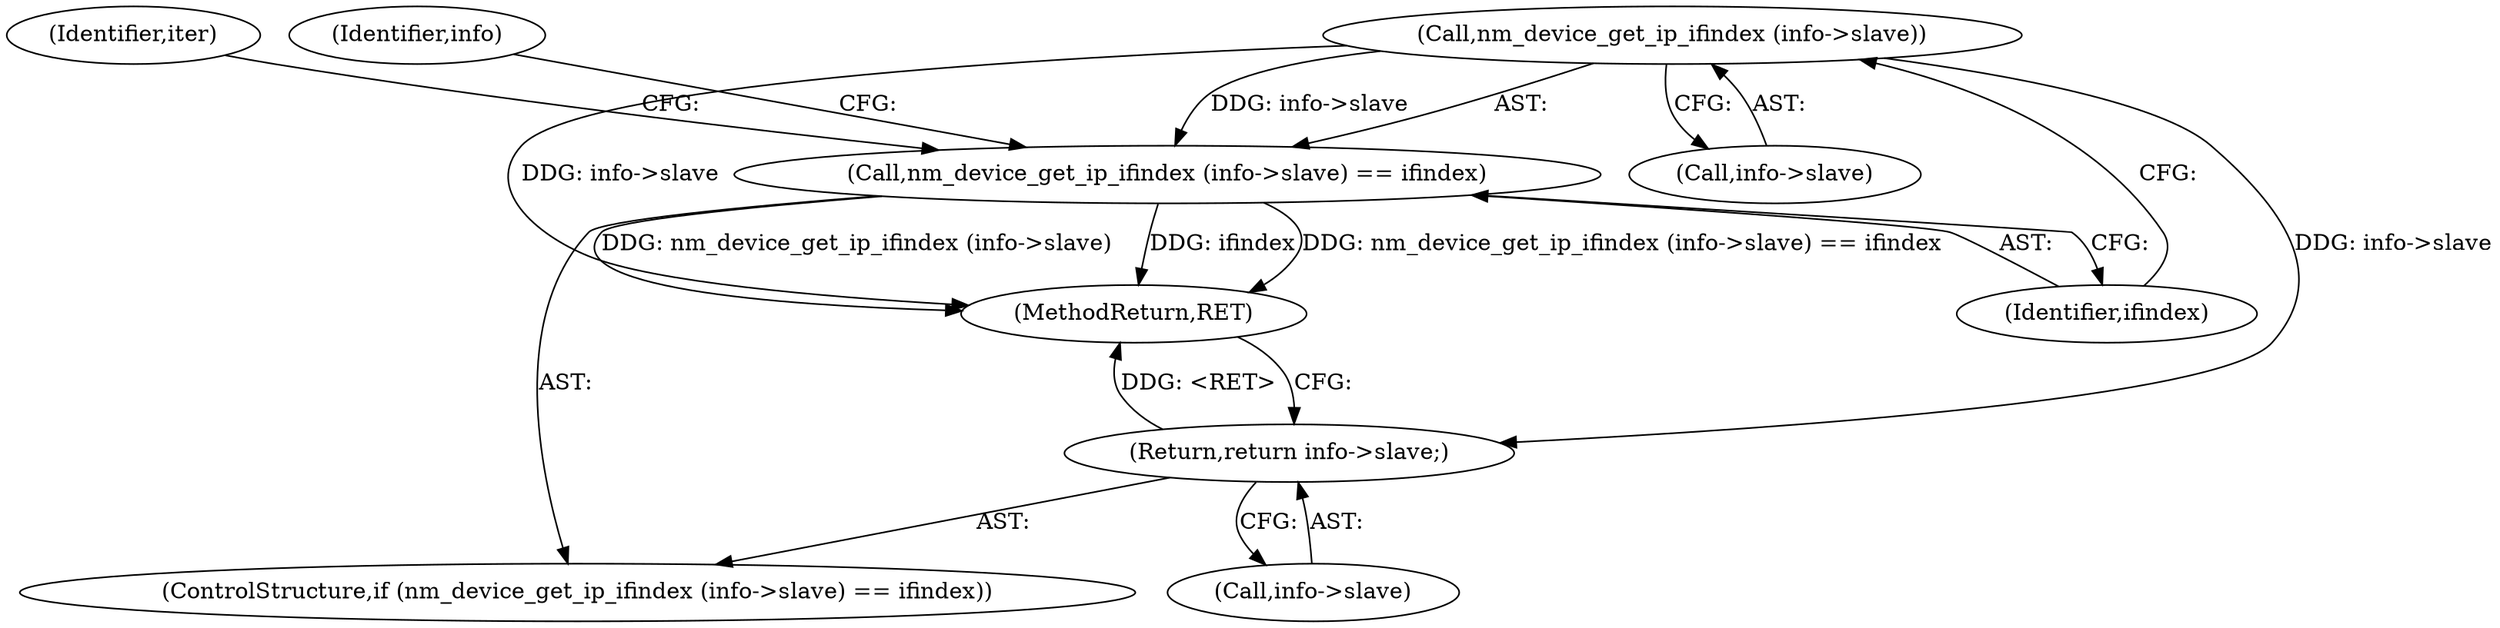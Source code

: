 digraph "0_NetworkManager_d5fc88e573fa58b93034b04d35a2454f5d28cad9@pointer" {
"1002204" [label="(Call,nm_device_get_ip_ifindex (info->slave))"];
"1002203" [label="(Call,nm_device_get_ip_ifindex (info->slave) == ifindex)"];
"1002209" [label="(Return,return info->slave;)"];
"1002192" [label="(Identifier,iter)"];
"1002210" [label="(Call,info->slave)"];
"1002203" [label="(Call,nm_device_get_ip_ifindex (info->slave) == ifindex)"];
"1002204" [label="(Call,nm_device_get_ip_ifindex (info->slave))"];
"1002208" [label="(Identifier,ifindex)"];
"1002202" [label="(ControlStructure,if (nm_device_get_ip_ifindex (info->slave) == ifindex))"];
"1007368" [label="(MethodReturn,RET)"];
"1002209" [label="(Return,return info->slave;)"];
"1002211" [label="(Identifier,info)"];
"1002205" [label="(Call,info->slave)"];
"1002204" -> "1002203"  [label="AST: "];
"1002204" -> "1002205"  [label="CFG: "];
"1002205" -> "1002204"  [label="AST: "];
"1002208" -> "1002204"  [label="CFG: "];
"1002204" -> "1007368"  [label="DDG: info->slave"];
"1002204" -> "1002203"  [label="DDG: info->slave"];
"1002204" -> "1002209"  [label="DDG: info->slave"];
"1002203" -> "1002202"  [label="AST: "];
"1002203" -> "1002208"  [label="CFG: "];
"1002208" -> "1002203"  [label="AST: "];
"1002211" -> "1002203"  [label="CFG: "];
"1002192" -> "1002203"  [label="CFG: "];
"1002203" -> "1007368"  [label="DDG: nm_device_get_ip_ifindex (info->slave)"];
"1002203" -> "1007368"  [label="DDG: ifindex"];
"1002203" -> "1007368"  [label="DDG: nm_device_get_ip_ifindex (info->slave) == ifindex"];
"1002209" -> "1002202"  [label="AST: "];
"1002209" -> "1002210"  [label="CFG: "];
"1002210" -> "1002209"  [label="AST: "];
"1007368" -> "1002209"  [label="CFG: "];
"1002209" -> "1007368"  [label="DDG: <RET>"];
}
